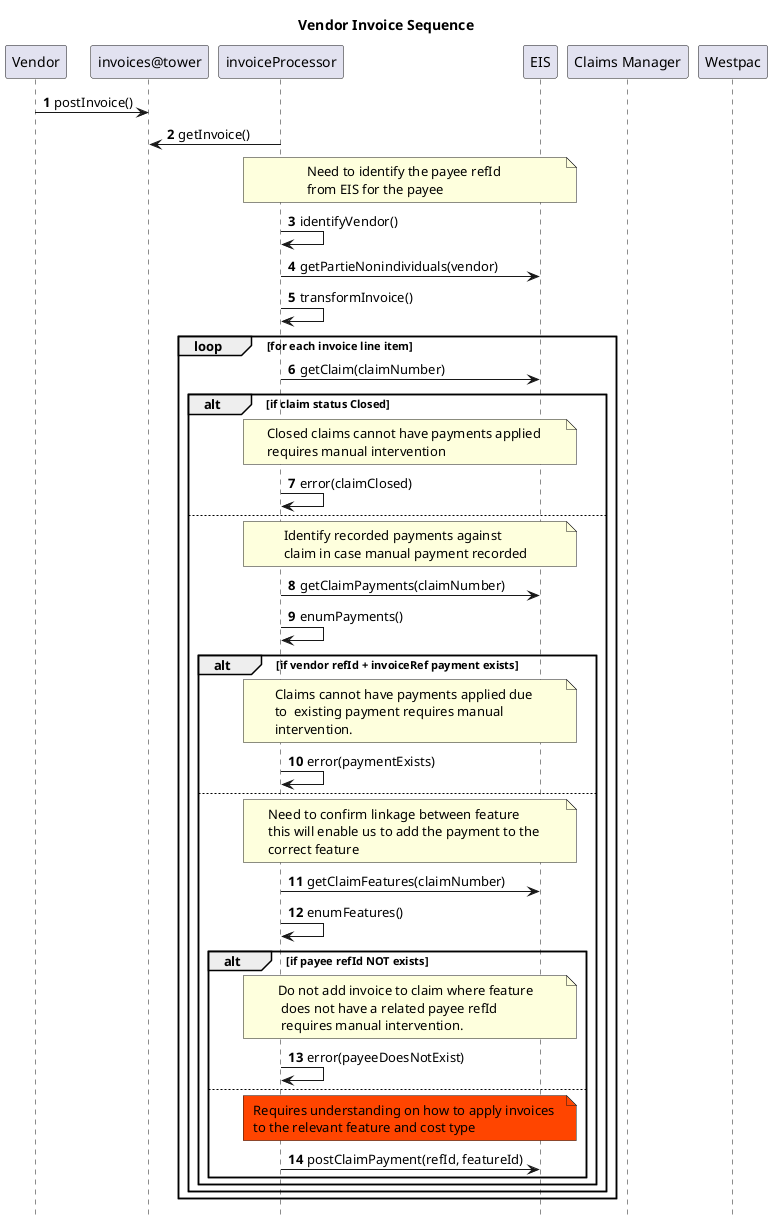 @startuml Vendor Invoice Sequence
'!theme sketchy-outline

title Vendor Invoice Sequence

'Style
hide footbox
skinparam TitleBorderThickness 0
skinparam responseMessageBelowArrow true
skinparam shadowing false
skinparam defaultFontName Raleway
autonumber

participant Vendor
participant invoices@tower
participant invoiceProcessor
participant EIS
participant "Claims Manager" as claimManager
participant Westpac as westpac

Vendor -> invoices@tower: postInvoice()
invoiceProcessor -> invoices@tower: getInvoice()

note over invoiceProcessor,EIS: Need to identify the payee refId \nfrom EIS for the payee
invoiceProcessor -> invoiceProcessor: identifyVendor()
invoiceProcessor -> EIS: getPartieNonindividuals(vendor)

invoiceProcessor -> invoiceProcessor: transformInvoice()

loop for each invoice line item
    invoiceProcessor -> EIS: getClaim(claimNumber)
    alt if claim status Closed
        note over invoiceProcessor,EIS: Closed claims cannot have payments applied \nrequires manual intervention
        invoiceProcessor -> invoiceProcessor: error(claimClosed)
    else
        note over invoiceProcessor,EIS: Identify recorded payments against \nclaim in case manual payment recorded
        invoiceProcessor -> EIS: getClaimPayments(claimNumber)
        invoiceProcessor -> invoiceProcessor: enumPayments()

        alt if vendor refId + invoiceRef payment exists
        note over invoiceProcessor,EIS: Claims cannot have payments applied due \nto  existing payment requires manual \nintervention.
            invoiceProcessor -> invoiceProcessor: error(paymentExists)
        else
            note over invoiceProcessor,EIS: Need to confirm linkage between feature\nthis will enable us to add the payment to the \ncorrect feature
            invoiceProcessor -> EIS: getClaimFeatures(claimNumber)
            invoiceProcessor -> invoiceProcessor: enumFeatures()

            alt if payee refId NOT exists
                note over invoiceProcessor,EIS: Do not add invoice to claim where feature\n does not have a related payee refId\n requires manual intervention.
                invoiceProcessor -> invoiceProcessor: error(payeeDoesNotExist)
            else
            note over invoiceProcessor,EIS #OrangeRed: Requires understanding on how to apply invoices \nto the relevant feature and cost type
                invoiceProcessor -> EIS: postClaimPayment(refId, featureId)
                end alt

                end alt

                end loop

                end alt
                @enduml